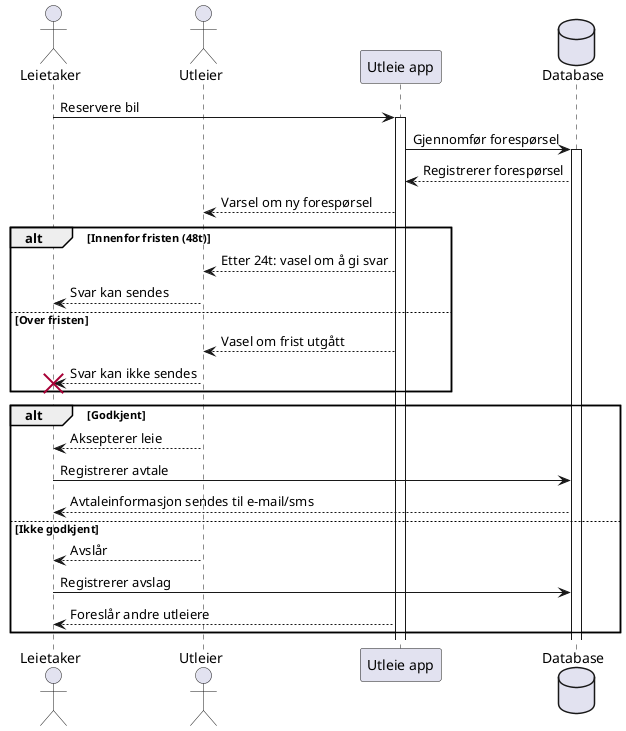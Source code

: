 @startuml Deadline
actor Leietaker as renter 
actor Utleier as carOwner

renter-> "Utleie app" as app: Reservere bil
activate app


database Database
app -> Database: Gjennomfør forespørsel
activate Database
app <-- Database: Registrerer forespørsel
carOwner<-- app: Varsel om ny forespørsel

alt Innenfor fristen (48t)
    carOwner <-- app: Etter 24t: vasel om å gi svar
    renter <-- carOwner: Svar kan sendes
else Over fristen
    carOwner <-- app: Vasel om frist utgått
    renter <-- carOwner !!: Svar kan ikke sendes 
end 

alt Godkjent
    renter <-- carOwner: Aksepterer leie
    renter -> Database: Registrerer avtale
    renter <-- Database: Avtaleinformasjon sendes til e-mail/sms
else Ikke godkjent
    renter <-- carOwner: Avslår
    renter -> Database: Registrerer avslag
    renter <-- app: Foreslår andre utleiere
end 
@enduml